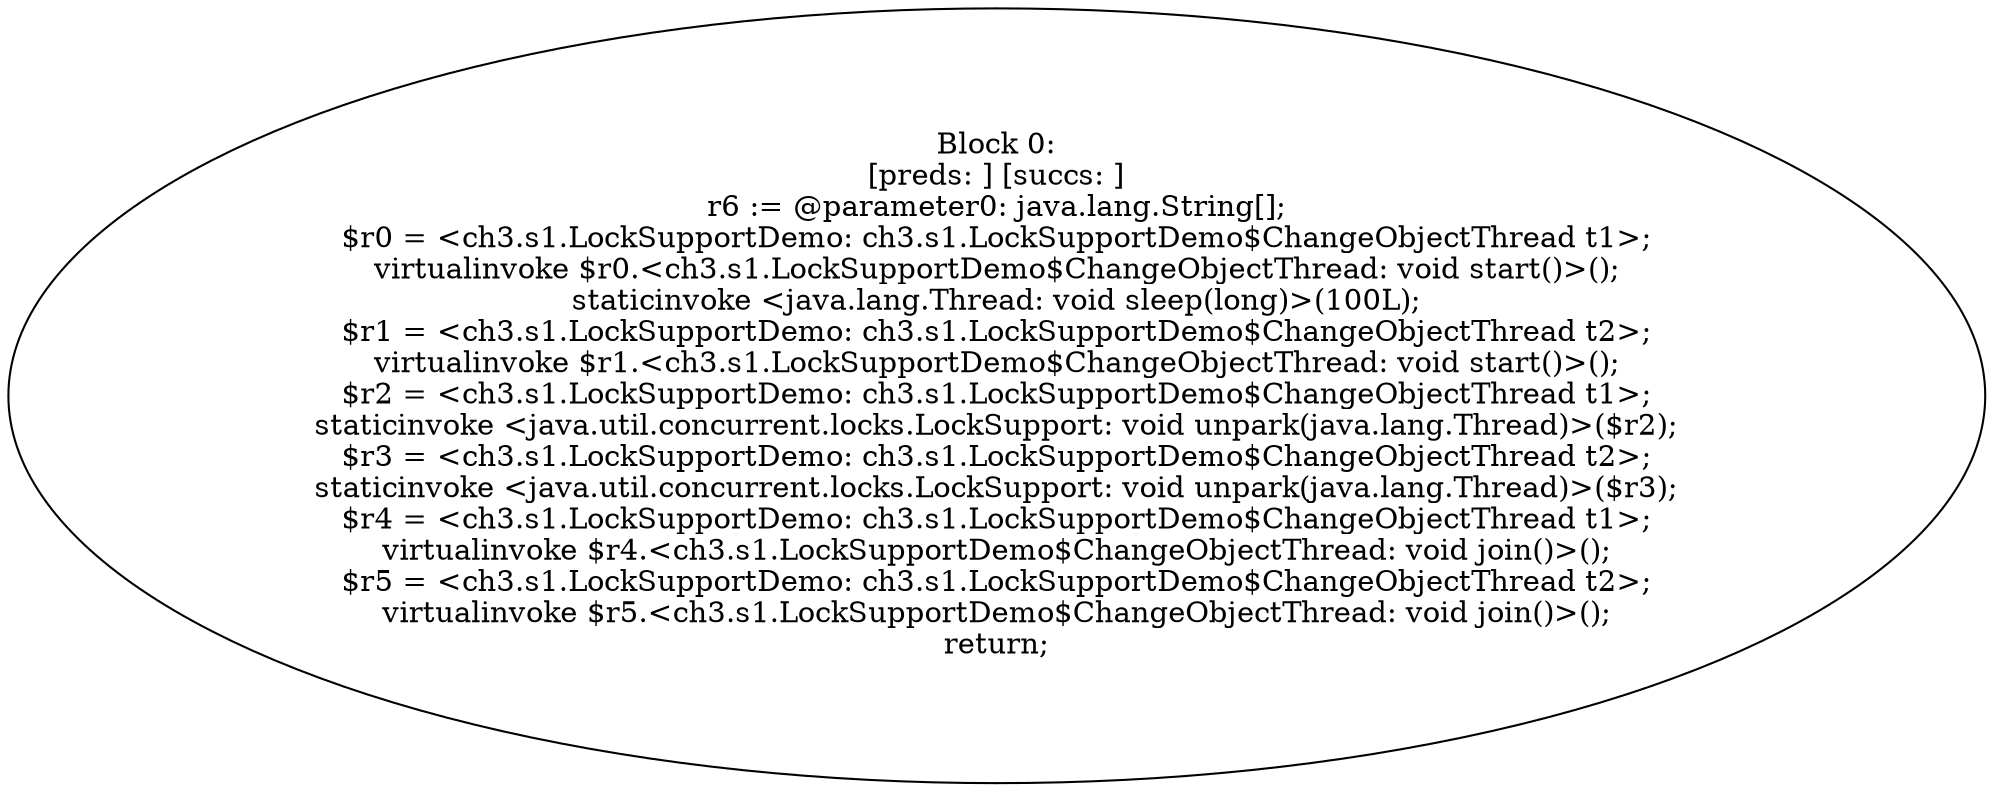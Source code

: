 digraph "unitGraph" {
    "Block 0:
[preds: ] [succs: ]
r6 := @parameter0: java.lang.String[];
$r0 = <ch3.s1.LockSupportDemo: ch3.s1.LockSupportDemo$ChangeObjectThread t1>;
virtualinvoke $r0.<ch3.s1.LockSupportDemo$ChangeObjectThread: void start()>();
staticinvoke <java.lang.Thread: void sleep(long)>(100L);
$r1 = <ch3.s1.LockSupportDemo: ch3.s1.LockSupportDemo$ChangeObjectThread t2>;
virtualinvoke $r1.<ch3.s1.LockSupportDemo$ChangeObjectThread: void start()>();
$r2 = <ch3.s1.LockSupportDemo: ch3.s1.LockSupportDemo$ChangeObjectThread t1>;
staticinvoke <java.util.concurrent.locks.LockSupport: void unpark(java.lang.Thread)>($r2);
$r3 = <ch3.s1.LockSupportDemo: ch3.s1.LockSupportDemo$ChangeObjectThread t2>;
staticinvoke <java.util.concurrent.locks.LockSupport: void unpark(java.lang.Thread)>($r3);
$r4 = <ch3.s1.LockSupportDemo: ch3.s1.LockSupportDemo$ChangeObjectThread t1>;
virtualinvoke $r4.<ch3.s1.LockSupportDemo$ChangeObjectThread: void join()>();
$r5 = <ch3.s1.LockSupportDemo: ch3.s1.LockSupportDemo$ChangeObjectThread t2>;
virtualinvoke $r5.<ch3.s1.LockSupportDemo$ChangeObjectThread: void join()>();
return;
"
}
